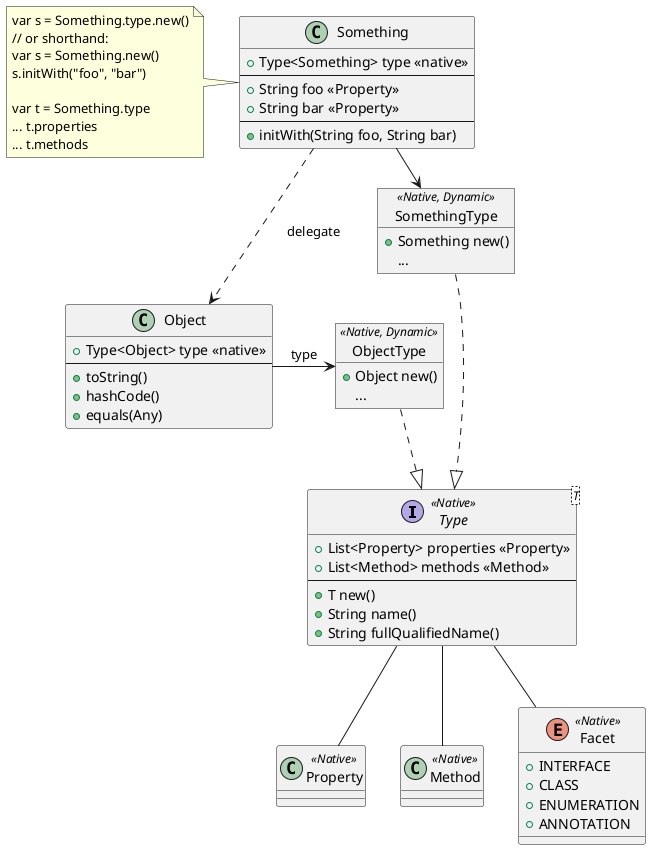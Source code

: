 @startuml

skinparam componentStyle uml2

interface Type<T> <<Native>> {
    + List<Property> properties <<Property>>
    + List<Method> methods <<Method>>
    --
    +T new()
    +String name()
    +String fullQualifiedName()
}

class Property <<Native>>
class Method <<Native>>
enum Facet <<Native>> {
    +INTERFACE
    +CLASS
    +ENUMERATION
    +ANNOTATION
}

Type -- Property
Type -- Method
Type -- Facet

object ObjectType <<Native, Dynamic>> {
    +Object new()
    ...
}
ObjectType ..|> Type

class Object {
    + Type<Object> type <<native>>
    --
    +toString()
    +hashCode()
    +equals(Any)
}
Object -> ObjectType : type

object SomethingType <<Native, Dynamic>> {
    +Something new()
    ...
}
SomethingType ..|> Type

class Something {
    + Type<Something> type <<native>>
    --
    + String foo <<Property>>
    + String bar <<Property>>
    --
    + initWith(String foo, String bar)
}

Something ..> Object : delegate
Something -> SomethingType : type

note left of Something {
    var s = Something.type.new()
    // or shorthand:
    var s = Something.new()
    s.initWith("foo", "bar")

    var t = Something.type
    ... t.properties
    ... t.methods
}

@enduml